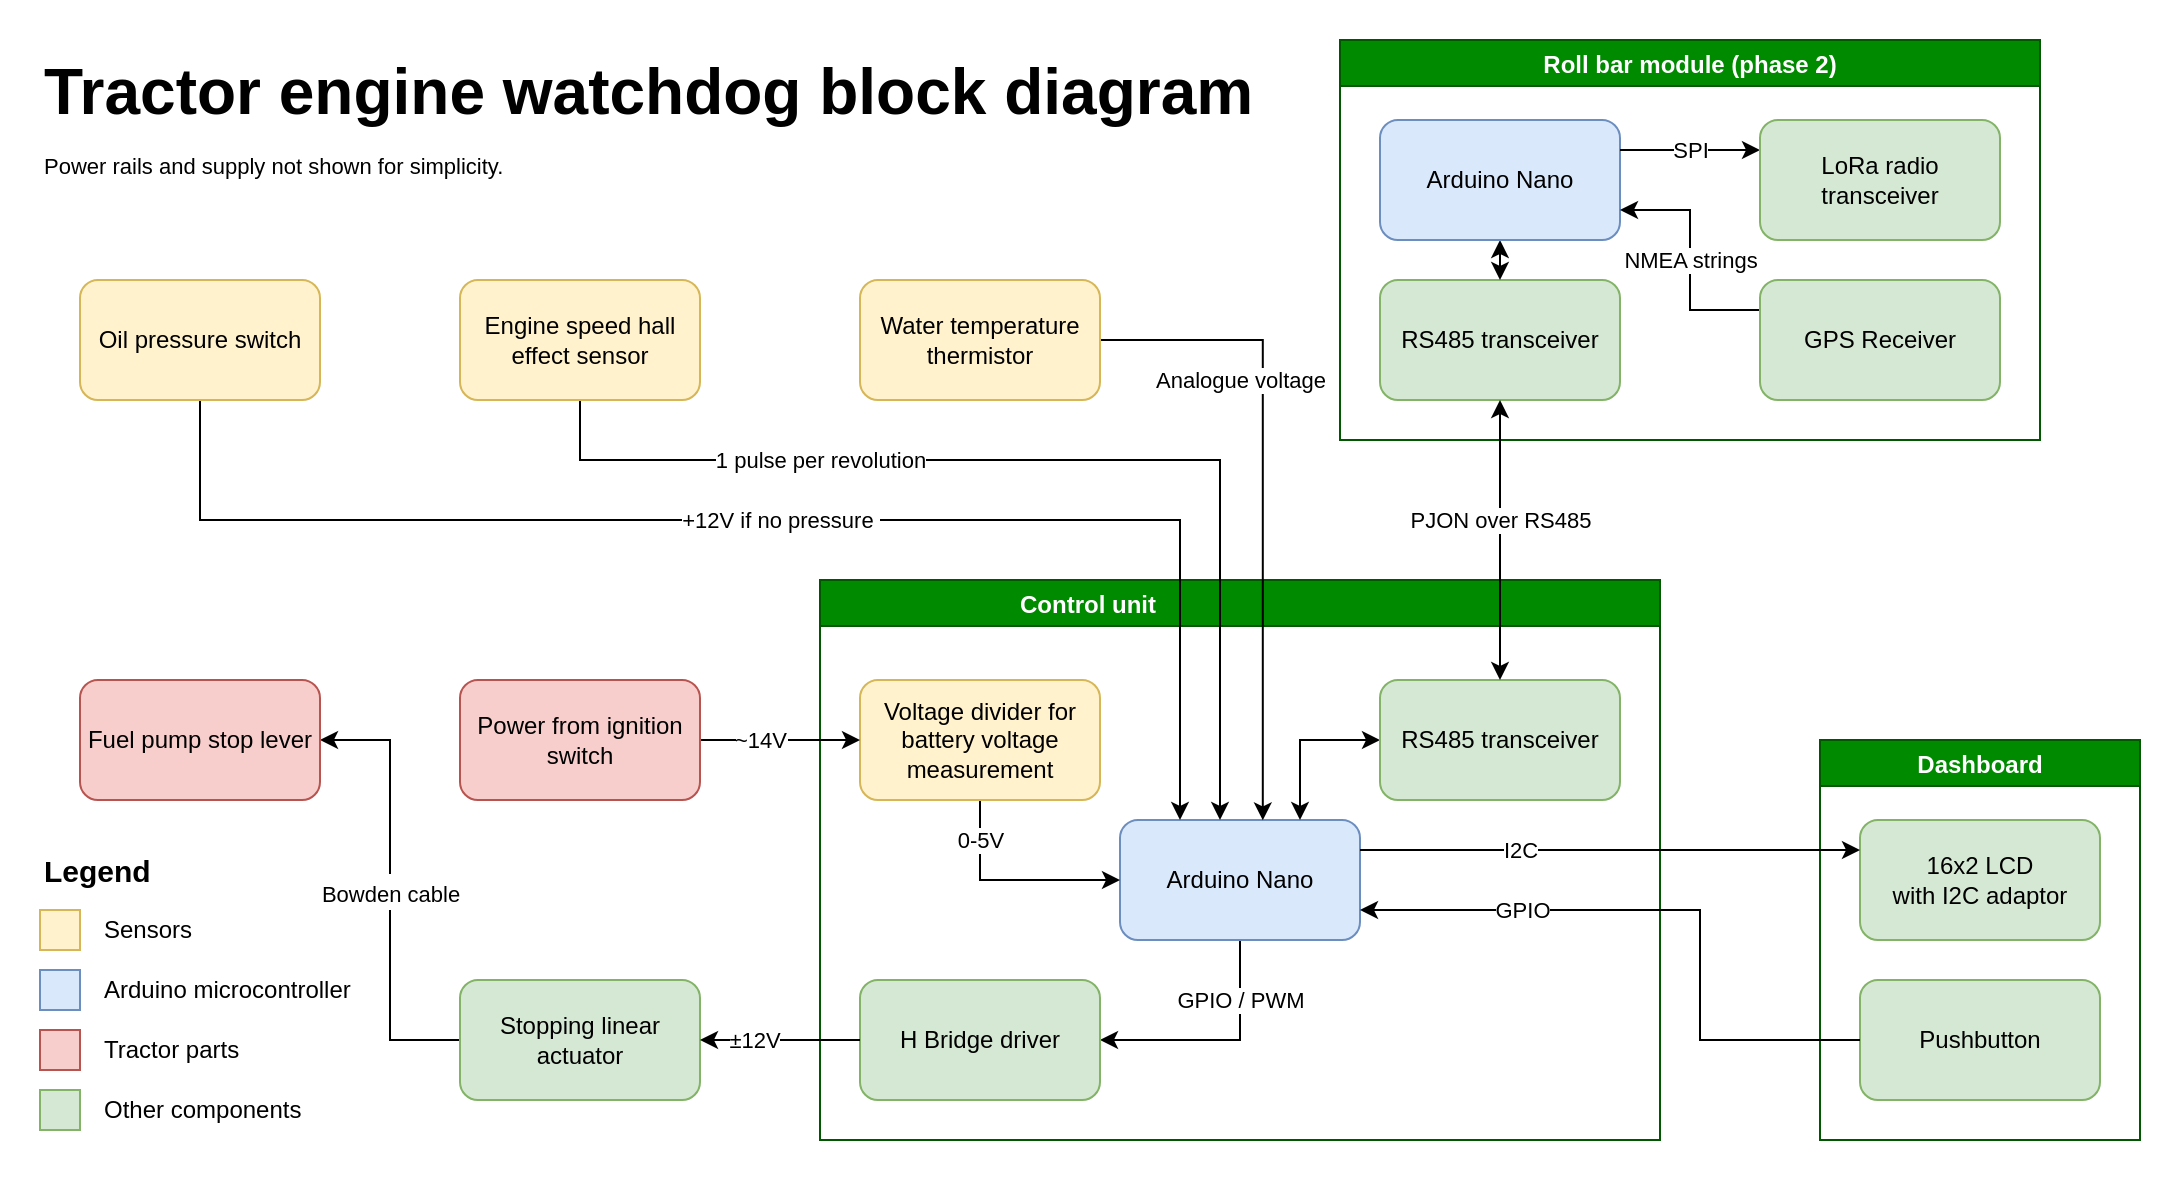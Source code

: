 <mxfile version="20.2.8" type="device"><diagram id="UMsdSOEdZdIP1tSOwDH0" name="Page-1"><mxGraphModel dx="1422" dy="905" grid="1" gridSize="10" guides="1" tooltips="1" connect="1" arrows="1" fold="1" page="1" pageScale="1" pageWidth="1600" pageHeight="900" math="0" shadow="0"><root><mxCell id="0"/><mxCell id="1" parent="0"/><mxCell id="leKMo-pTVwtoXO8yOeT9-50" value="" style="rounded=0;whiteSpace=wrap;html=1;fontSize=15;verticalAlign=top;fillColor=none;strokeColor=none;" parent="1" vertex="1"><mxGeometry x="510" width="1090" height="590" as="geometry"/></mxCell><mxCell id="leKMo-pTVwtoXO8yOeT9-58" value="&lt;font style=&quot;font-size: 11px;&quot;&gt;Bowden cable&lt;/font&gt;" style="edgeStyle=orthogonalEdgeStyle;rounded=0;orthogonalLoop=1;jettySize=auto;html=1;entryX=1;entryY=0.5;entryDx=0;entryDy=0;fontSize=15;startArrow=none;startFill=0;endArrow=classic;endFill=1;" parent="1" source="leKMo-pTVwtoXO8yOeT9-3" target="leKMo-pTVwtoXO8yOeT9-4" edge="1"><mxGeometry relative="1" as="geometry"/></mxCell><mxCell id="leKMo-pTVwtoXO8yOeT9-3" value="Stopping linear actuator" style="rounded=1;whiteSpace=wrap;html=1;fillColor=#d5e8d4;strokeColor=#82b366;" parent="1" vertex="1"><mxGeometry x="740" y="490" width="120" height="60" as="geometry"/></mxCell><mxCell id="leKMo-pTVwtoXO8yOeT9-4" value="Fuel pump stop lever" style="rounded=1;whiteSpace=wrap;html=1;fillColor=#f8cecc;strokeColor=#b85450;" parent="1" vertex="1"><mxGeometry x="550" y="340" width="120" height="60" as="geometry"/></mxCell><mxCell id="leKMo-pTVwtoXO8yOeT9-6" value="Roll bar module (phase 2)" style="swimlane;fillColor=#008a00;strokeColor=#005700;fontColor=#ffffff;" parent="1" vertex="1"><mxGeometry x="1180" y="20" width="350" height="200" as="geometry"><mxRectangle x="1140" y="40" width="130" height="30" as="alternateBounds"/></mxGeometry></mxCell><mxCell id="leKMo-pTVwtoXO8yOeT9-7" value="RS485 transceiver" style="rounded=1;whiteSpace=wrap;html=1;fillColor=#d5e8d4;strokeColor=#82b366;" parent="leKMo-pTVwtoXO8yOeT9-6" vertex="1"><mxGeometry x="20" y="120" width="120" height="60" as="geometry"/></mxCell><mxCell id="leKMo-pTVwtoXO8yOeT9-9" style="rounded=0;orthogonalLoop=1;jettySize=auto;html=1;exitX=0.5;exitY=1;exitDx=0;exitDy=0;entryX=0.5;entryY=0;entryDx=0;entryDy=0;endArrow=classic;endFill=1;startArrow=classic;startFill=1;" parent="leKMo-pTVwtoXO8yOeT9-6" source="leKMo-pTVwtoXO8yOeT9-8" target="leKMo-pTVwtoXO8yOeT9-7" edge="1"><mxGeometry relative="1" as="geometry"/></mxCell><mxCell id="leKMo-pTVwtoXO8yOeT9-8" value="Arduino Nano" style="rounded=1;whiteSpace=wrap;html=1;fillColor=#dae8fc;strokeColor=#6c8ebf;" parent="leKMo-pTVwtoXO8yOeT9-6" vertex="1"><mxGeometry x="20" y="40" width="120" height="60" as="geometry"/></mxCell><mxCell id="leKMo-pTVwtoXO8yOeT9-13" value="NMEA strings" style="edgeStyle=orthogonalEdgeStyle;rounded=0;orthogonalLoop=1;jettySize=auto;html=1;exitX=0;exitY=0.25;exitDx=0;exitDy=0;entryX=1;entryY=0.75;entryDx=0;entryDy=0;endArrow=classic;endFill=1;startArrow=none;startFill=0;" parent="leKMo-pTVwtoXO8yOeT9-6" source="leKMo-pTVwtoXO8yOeT9-10" target="leKMo-pTVwtoXO8yOeT9-8" edge="1"><mxGeometry relative="1" as="geometry"/></mxCell><mxCell id="leKMo-pTVwtoXO8yOeT9-10" value="GPS Receiver" style="rounded=1;whiteSpace=wrap;html=1;fillColor=#d5e8d4;strokeColor=#82b366;" parent="leKMo-pTVwtoXO8yOeT9-6" vertex="1"><mxGeometry x="210" y="120" width="120" height="60" as="geometry"/></mxCell><mxCell id="leKMo-pTVwtoXO8yOeT9-15" value="SPI" style="edgeStyle=orthogonalEdgeStyle;rounded=0;orthogonalLoop=1;jettySize=auto;html=1;exitX=0;exitY=0.25;exitDx=0;exitDy=0;entryX=1;entryY=0.25;entryDx=0;entryDy=0;endArrow=none;endFill=0;startArrow=classic;startFill=1;" parent="leKMo-pTVwtoXO8yOeT9-6" source="leKMo-pTVwtoXO8yOeT9-11" target="leKMo-pTVwtoXO8yOeT9-8" edge="1"><mxGeometry relative="1" as="geometry"/></mxCell><mxCell id="leKMo-pTVwtoXO8yOeT9-11" value="LoRa radio transceiver" style="rounded=1;whiteSpace=wrap;html=1;fillColor=#d5e8d4;strokeColor=#82b366;" parent="leKMo-pTVwtoXO8yOeT9-6" vertex="1"><mxGeometry x="210" y="40" width="120" height="60" as="geometry"/></mxCell><mxCell id="leKMo-pTVwtoXO8yOeT9-16" value="Control unit" style="swimlane;fillColor=#008a00;fontColor=#ffffff;strokeColor=#005700;align=left;spacingLeft=98;" parent="1" vertex="1"><mxGeometry x="920" y="290" width="420" height="280" as="geometry"/></mxCell><mxCell id="leKMo-pTVwtoXO8yOeT9-53" value="GPIO / PWM" style="edgeStyle=orthogonalEdgeStyle;rounded=0;orthogonalLoop=1;jettySize=auto;html=1;exitX=0.5;exitY=1;exitDx=0;exitDy=0;entryX=1;entryY=0.5;entryDx=0;entryDy=0;fontSize=11;startArrow=none;startFill=0;endArrow=classic;endFill=1;" parent="leKMo-pTVwtoXO8yOeT9-16" source="leKMo-pTVwtoXO8yOeT9-17" target="leKMo-pTVwtoXO8yOeT9-25" edge="1"><mxGeometry x="-0.5" relative="1" as="geometry"><mxPoint as="offset"/></mxGeometry></mxCell><mxCell id="leKMo-pTVwtoXO8yOeT9-17" value="Arduino Nano" style="rounded=1;whiteSpace=wrap;html=1;fillColor=#dae8fc;strokeColor=#6c8ebf;" parent="leKMo-pTVwtoXO8yOeT9-16" vertex="1"><mxGeometry x="150" y="120" width="120" height="60" as="geometry"/></mxCell><mxCell id="leKMo-pTVwtoXO8yOeT9-35" style="edgeStyle=orthogonalEdgeStyle;rounded=0;orthogonalLoop=1;jettySize=auto;html=1;exitX=0;exitY=0.5;exitDx=0;exitDy=0;entryX=0.75;entryY=0;entryDx=0;entryDy=0;startArrow=classic;startFill=1;endArrow=classic;endFill=1;" parent="leKMo-pTVwtoXO8yOeT9-16" source="leKMo-pTVwtoXO8yOeT9-19" target="leKMo-pTVwtoXO8yOeT9-17" edge="1"><mxGeometry relative="1" as="geometry"/></mxCell><mxCell id="leKMo-pTVwtoXO8yOeT9-19" value="RS485 transceiver" style="rounded=1;whiteSpace=wrap;html=1;fillColor=#d5e8d4;strokeColor=#82b366;" parent="leKMo-pTVwtoXO8yOeT9-16" vertex="1"><mxGeometry x="280" y="50" width="120" height="60" as="geometry"/></mxCell><mxCell id="leKMo-pTVwtoXO8yOeT9-25" value="H Bridge driver" style="rounded=1;whiteSpace=wrap;html=1;fillColor=#d5e8d4;strokeColor=#82b366;" parent="leKMo-pTVwtoXO8yOeT9-16" vertex="1"><mxGeometry x="20" y="200" width="120" height="60" as="geometry"/></mxCell><mxCell id="leKMo-pTVwtoXO8yOeT9-61" value="0-5V" style="edgeStyle=orthogonalEdgeStyle;rounded=0;orthogonalLoop=1;jettySize=auto;html=1;entryX=0;entryY=0.5;entryDx=0;entryDy=0;fontSize=11;startArrow=none;startFill=0;endArrow=classic;endFill=1;exitX=0.5;exitY=1;exitDx=0;exitDy=0;" parent="leKMo-pTVwtoXO8yOeT9-16" source="leKMo-pTVwtoXO8yOeT9-32" target="leKMo-pTVwtoXO8yOeT9-17" edge="1"><mxGeometry x="-0.636" relative="1" as="geometry"><mxPoint as="offset"/></mxGeometry></mxCell><mxCell id="leKMo-pTVwtoXO8yOeT9-32" value="Voltage divider for battery voltage measurement" style="rounded=1;whiteSpace=wrap;html=1;fillColor=#fff2cc;strokeColor=#d6b656;" parent="leKMo-pTVwtoXO8yOeT9-16" vertex="1"><mxGeometry x="20" y="50" width="120" height="60" as="geometry"/></mxCell><mxCell id="leKMo-pTVwtoXO8yOeT9-21" value="PJON over RS485" style="edgeStyle=orthogonalEdgeStyle;rounded=0;orthogonalLoop=1;jettySize=auto;html=1;entryX=0.5;entryY=1;entryDx=0;entryDy=0;startArrow=classic;startFill=1;endArrow=classic;endFill=1;exitX=0.5;exitY=0;exitDx=0;exitDy=0;" parent="1" source="leKMo-pTVwtoXO8yOeT9-19" target="leKMo-pTVwtoXO8yOeT9-7" edge="1"><mxGeometry x="0.143" relative="1" as="geometry"><Array as="points"><mxPoint x="1260" y="280"/><mxPoint x="1260" y="280"/></Array><mxPoint as="offset"/></mxGeometry></mxCell><mxCell id="leKMo-pTVwtoXO8yOeT9-22" value="Dashboard" style="swimlane;fillColor=#008a00;fontColor=#ffffff;strokeColor=#005700;" parent="1" vertex="1"><mxGeometry x="1420" y="370" width="160" height="200" as="geometry"/></mxCell><mxCell id="leKMo-pTVwtoXO8yOeT9-2" value="16x2 LCD&lt;br&gt;with I2C adaptor" style="rounded=1;whiteSpace=wrap;html=1;fillColor=#d5e8d4;strokeColor=#82b366;" parent="leKMo-pTVwtoXO8yOeT9-22" vertex="1"><mxGeometry x="20" y="40" width="120" height="60" as="geometry"/></mxCell><mxCell id="leKMo-pTVwtoXO8yOeT9-24" value="Pushbutton" style="rounded=1;whiteSpace=wrap;html=1;fillColor=#d5e8d4;strokeColor=#82b366;" parent="leKMo-pTVwtoXO8yOeT9-22" vertex="1"><mxGeometry x="20" y="120" width="120" height="60" as="geometry"/></mxCell><mxCell id="leKMo-pTVwtoXO8yOeT9-29" value="I2C" style="edgeStyle=orthogonalEdgeStyle;rounded=0;orthogonalLoop=1;jettySize=auto;html=1;exitX=0;exitY=0.25;exitDx=0;exitDy=0;entryX=1;entryY=0.25;entryDx=0;entryDy=0;startArrow=classic;startFill=1;endArrow=none;endFill=0;" parent="1" source="leKMo-pTVwtoXO8yOeT9-2" target="leKMo-pTVwtoXO8yOeT9-17" edge="1"><mxGeometry x="0.36" relative="1" as="geometry"><mxPoint as="offset"/></mxGeometry></mxCell><mxCell id="leKMo-pTVwtoXO8yOeT9-31" value="GPIO" style="edgeStyle=orthogonalEdgeStyle;rounded=0;orthogonalLoop=1;jettySize=auto;html=1;exitX=0;exitY=0.5;exitDx=0;exitDy=0;entryX=1;entryY=0.75;entryDx=0;entryDy=0;startArrow=none;startFill=0;endArrow=classic;endFill=1;" parent="1" source="leKMo-pTVwtoXO8yOeT9-24" target="leKMo-pTVwtoXO8yOeT9-17" edge="1"><mxGeometry x="0.492" relative="1" as="geometry"><Array as="points"><mxPoint x="1360" y="520"/><mxPoint x="1360" y="455"/></Array><mxPoint x="1" as="offset"/></mxGeometry></mxCell><mxCell id="leKMo-pTVwtoXO8yOeT9-60" value="~14V" style="edgeStyle=orthogonalEdgeStyle;rounded=0;orthogonalLoop=1;jettySize=auto;html=1;exitX=1;exitY=0.5;exitDx=0;exitDy=0;entryX=0;entryY=0.5;entryDx=0;entryDy=0;fontSize=11;startArrow=none;startFill=0;endArrow=classic;endFill=1;" parent="1" source="leKMo-pTVwtoXO8yOeT9-40" target="leKMo-pTVwtoXO8yOeT9-32" edge="1"><mxGeometry x="-0.25" relative="1" as="geometry"><mxPoint as="offset"/></mxGeometry></mxCell><mxCell id="leKMo-pTVwtoXO8yOeT9-40" value="Power from ignition switch" style="rounded=1;whiteSpace=wrap;html=1;fillColor=#f8cecc;strokeColor=#b85450;" parent="1" vertex="1"><mxGeometry x="740" y="340" width="120" height="60" as="geometry"/></mxCell><mxCell id="leKMo-pTVwtoXO8yOeT9-63" style="edgeStyle=orthogonalEdgeStyle;rounded=0;orthogonalLoop=1;jettySize=auto;html=1;fontSize=11;startArrow=none;startFill=0;endArrow=classic;endFill=1;" parent="1" source="leKMo-pTVwtoXO8yOeT9-42" edge="1"><mxGeometry relative="1" as="geometry"><mxPoint x="1120" y="410" as="targetPoint"/><Array as="points"><mxPoint x="800" y="230"/><mxPoint x="1120" y="230"/></Array></mxGeometry></mxCell><mxCell id="leKMo-pTVwtoXO8yOeT9-67" value="&lt;font style=&quot;font-size: 11px;&quot;&gt;1 pulse per revolution&lt;/font&gt;" style="edgeLabel;html=1;align=center;verticalAlign=middle;resizable=0;points=[];fontSize=11;" parent="leKMo-pTVwtoXO8yOeT9-63" vertex="1" connectable="0"><mxGeometry x="-0.426" y="-2" relative="1" as="geometry"><mxPoint x="-2" y="-2" as="offset"/></mxGeometry></mxCell><mxCell id="leKMo-pTVwtoXO8yOeT9-42" value="Engine speed hall effect sensor" style="rounded=1;whiteSpace=wrap;html=1;fillColor=#fff2cc;strokeColor=#d6b656;" parent="1" vertex="1"><mxGeometry x="740" y="140" width="120" height="60" as="geometry"/></mxCell><mxCell id="leKMo-pTVwtoXO8yOeT9-62" style="edgeStyle=orthogonalEdgeStyle;rounded=0;orthogonalLoop=1;jettySize=auto;html=1;entryX=0.595;entryY=0.003;entryDx=0;entryDy=0;entryPerimeter=0;fontSize=11;startArrow=none;startFill=0;endArrow=classic;endFill=1;" parent="1" source="leKMo-pTVwtoXO8yOeT9-43" target="leKMo-pTVwtoXO8yOeT9-17" edge="1"><mxGeometry relative="1" as="geometry"/></mxCell><mxCell id="leKMo-pTVwtoXO8yOeT9-68" value="Analogue voltage" style="edgeLabel;html=1;align=center;verticalAlign=middle;resizable=0;points=[];fontSize=11;" parent="leKMo-pTVwtoXO8yOeT9-62" vertex="1" connectable="0"><mxGeometry x="-0.525" y="-2" relative="1" as="geometry"><mxPoint x="-7" y="18" as="offset"/></mxGeometry></mxCell><mxCell id="leKMo-pTVwtoXO8yOeT9-43" value="Water temperature thermistor" style="rounded=1;whiteSpace=wrap;html=1;fillColor=#fff2cc;strokeColor=#d6b656;" parent="1" vertex="1"><mxGeometry x="940" y="140" width="120" height="60" as="geometry"/></mxCell><mxCell id="leKMo-pTVwtoXO8yOeT9-64" value="+12V if no pressure&amp;nbsp;" style="edgeStyle=orthogonalEdgeStyle;rounded=0;orthogonalLoop=1;jettySize=auto;html=1;entryX=0.25;entryY=0;entryDx=0;entryDy=0;fontSize=11;startArrow=none;startFill=0;endArrow=classic;endFill=1;" parent="1" source="leKMo-pTVwtoXO8yOeT9-44" target="leKMo-pTVwtoXO8yOeT9-17" edge="1"><mxGeometry relative="1" as="geometry"><Array as="points"><mxPoint x="610" y="260"/><mxPoint x="1100" y="260"/></Array></mxGeometry></mxCell><mxCell id="leKMo-pTVwtoXO8yOeT9-44" value="Oil pressure switch" style="rounded=1;whiteSpace=wrap;html=1;fillColor=#fff2cc;strokeColor=#d6b656;" parent="1" vertex="1"><mxGeometry x="550" y="140" width="120" height="60" as="geometry"/></mxCell><mxCell id="leKMo-pTVwtoXO8yOeT9-51" value="" style="group" parent="1" vertex="1" connectable="0"><mxGeometry x="530" y="420" width="160" height="150" as="geometry"/></mxCell><mxCell id="leKMo-pTVwtoXO8yOeT9-36" value="" style="rounded=0;whiteSpace=wrap;html=1;fillColor=#fff2cc;strokeColor=#d6b656;" parent="leKMo-pTVwtoXO8yOeT9-51" vertex="1"><mxGeometry y="35" width="20" height="20" as="geometry"/></mxCell><mxCell id="leKMo-pTVwtoXO8yOeT9-37" value="Sensors" style="text;html=1;strokeColor=none;fillColor=none;align=left;verticalAlign=middle;whiteSpace=wrap;rounded=0;" parent="leKMo-pTVwtoXO8yOeT9-51" vertex="1"><mxGeometry x="30" y="30" width="130" height="30" as="geometry"/></mxCell><mxCell id="leKMo-pTVwtoXO8yOeT9-38" value="" style="rounded=0;whiteSpace=wrap;html=1;fillColor=#dae8fc;strokeColor=#6c8ebf;" parent="leKMo-pTVwtoXO8yOeT9-51" vertex="1"><mxGeometry y="65" width="20" height="20" as="geometry"/></mxCell><mxCell id="leKMo-pTVwtoXO8yOeT9-39" value="Arduino microcontroller" style="text;html=1;strokeColor=none;fillColor=none;align=left;verticalAlign=middle;whiteSpace=wrap;rounded=0;" parent="leKMo-pTVwtoXO8yOeT9-51" vertex="1"><mxGeometry x="30" y="60" width="130" height="30" as="geometry"/></mxCell><mxCell id="leKMo-pTVwtoXO8yOeT9-45" value="" style="rounded=0;whiteSpace=wrap;html=1;fillColor=#f8cecc;strokeColor=#b85450;" parent="leKMo-pTVwtoXO8yOeT9-51" vertex="1"><mxGeometry y="95" width="20" height="20" as="geometry"/></mxCell><mxCell id="leKMo-pTVwtoXO8yOeT9-46" value="Tractor parts" style="text;html=1;strokeColor=none;fillColor=none;align=left;verticalAlign=middle;whiteSpace=wrap;rounded=0;" parent="leKMo-pTVwtoXO8yOeT9-51" vertex="1"><mxGeometry x="30" y="90" width="130" height="30" as="geometry"/></mxCell><mxCell id="leKMo-pTVwtoXO8yOeT9-47" value="" style="rounded=0;whiteSpace=wrap;html=1;fillColor=#d5e8d4;strokeColor=#82b366;" parent="leKMo-pTVwtoXO8yOeT9-51" vertex="1"><mxGeometry y="125" width="20" height="20" as="geometry"/></mxCell><mxCell id="leKMo-pTVwtoXO8yOeT9-48" value="Other components" style="text;html=1;strokeColor=none;fillColor=none;align=left;verticalAlign=middle;whiteSpace=wrap;rounded=0;" parent="leKMo-pTVwtoXO8yOeT9-51" vertex="1"><mxGeometry x="30" y="120" width="130" height="30" as="geometry"/></mxCell><mxCell id="leKMo-pTVwtoXO8yOeT9-49" value="&lt;b style=&quot;font-size: 15px;&quot;&gt;Legend&lt;/b&gt;" style="text;html=1;strokeColor=none;fillColor=none;align=left;verticalAlign=middle;whiteSpace=wrap;rounded=0;fontSize=15;" parent="leKMo-pTVwtoXO8yOeT9-51" vertex="1"><mxGeometry width="60" height="30" as="geometry"/></mxCell><mxCell id="leKMo-pTVwtoXO8yOeT9-54" style="edgeStyle=orthogonalEdgeStyle;rounded=0;orthogonalLoop=1;jettySize=auto;html=1;entryX=1;entryY=0.5;entryDx=0;entryDy=0;fontSize=15;startArrow=none;startFill=0;endArrow=classic;endFill=1;" parent="1" source="leKMo-pTVwtoXO8yOeT9-25" target="leKMo-pTVwtoXO8yOeT9-3" edge="1"><mxGeometry relative="1" as="geometry"/></mxCell><mxCell id="leKMo-pTVwtoXO8yOeT9-70" value="±12V" style="edgeLabel;html=1;align=center;verticalAlign=middle;resizable=0;points=[];fontSize=11;" parent="leKMo-pTVwtoXO8yOeT9-54" vertex="1" connectable="0"><mxGeometry x="0.32" relative="1" as="geometry"><mxPoint as="offset"/></mxGeometry></mxCell><mxCell id="leKMo-pTVwtoXO8yOeT9-65" value="Tractor engine watchdog block diagram" style="text;html=1;strokeColor=none;fillColor=none;align=left;verticalAlign=top;whiteSpace=wrap;rounded=0;fontSize=32;fontStyle=1" parent="1" vertex="1"><mxGeometry x="530" y="20" width="620" height="70" as="geometry"/></mxCell><mxCell id="leKMo-pTVwtoXO8yOeT9-69" value="Power rails and supply not shown for simplicity." style="text;html=1;strokeColor=none;fillColor=none;align=left;verticalAlign=middle;whiteSpace=wrap;rounded=0;fontSize=11;" parent="1" vertex="1"><mxGeometry x="530" y="78" width="600" height="10" as="geometry"/></mxCell></root></mxGraphModel></diagram></mxfile>